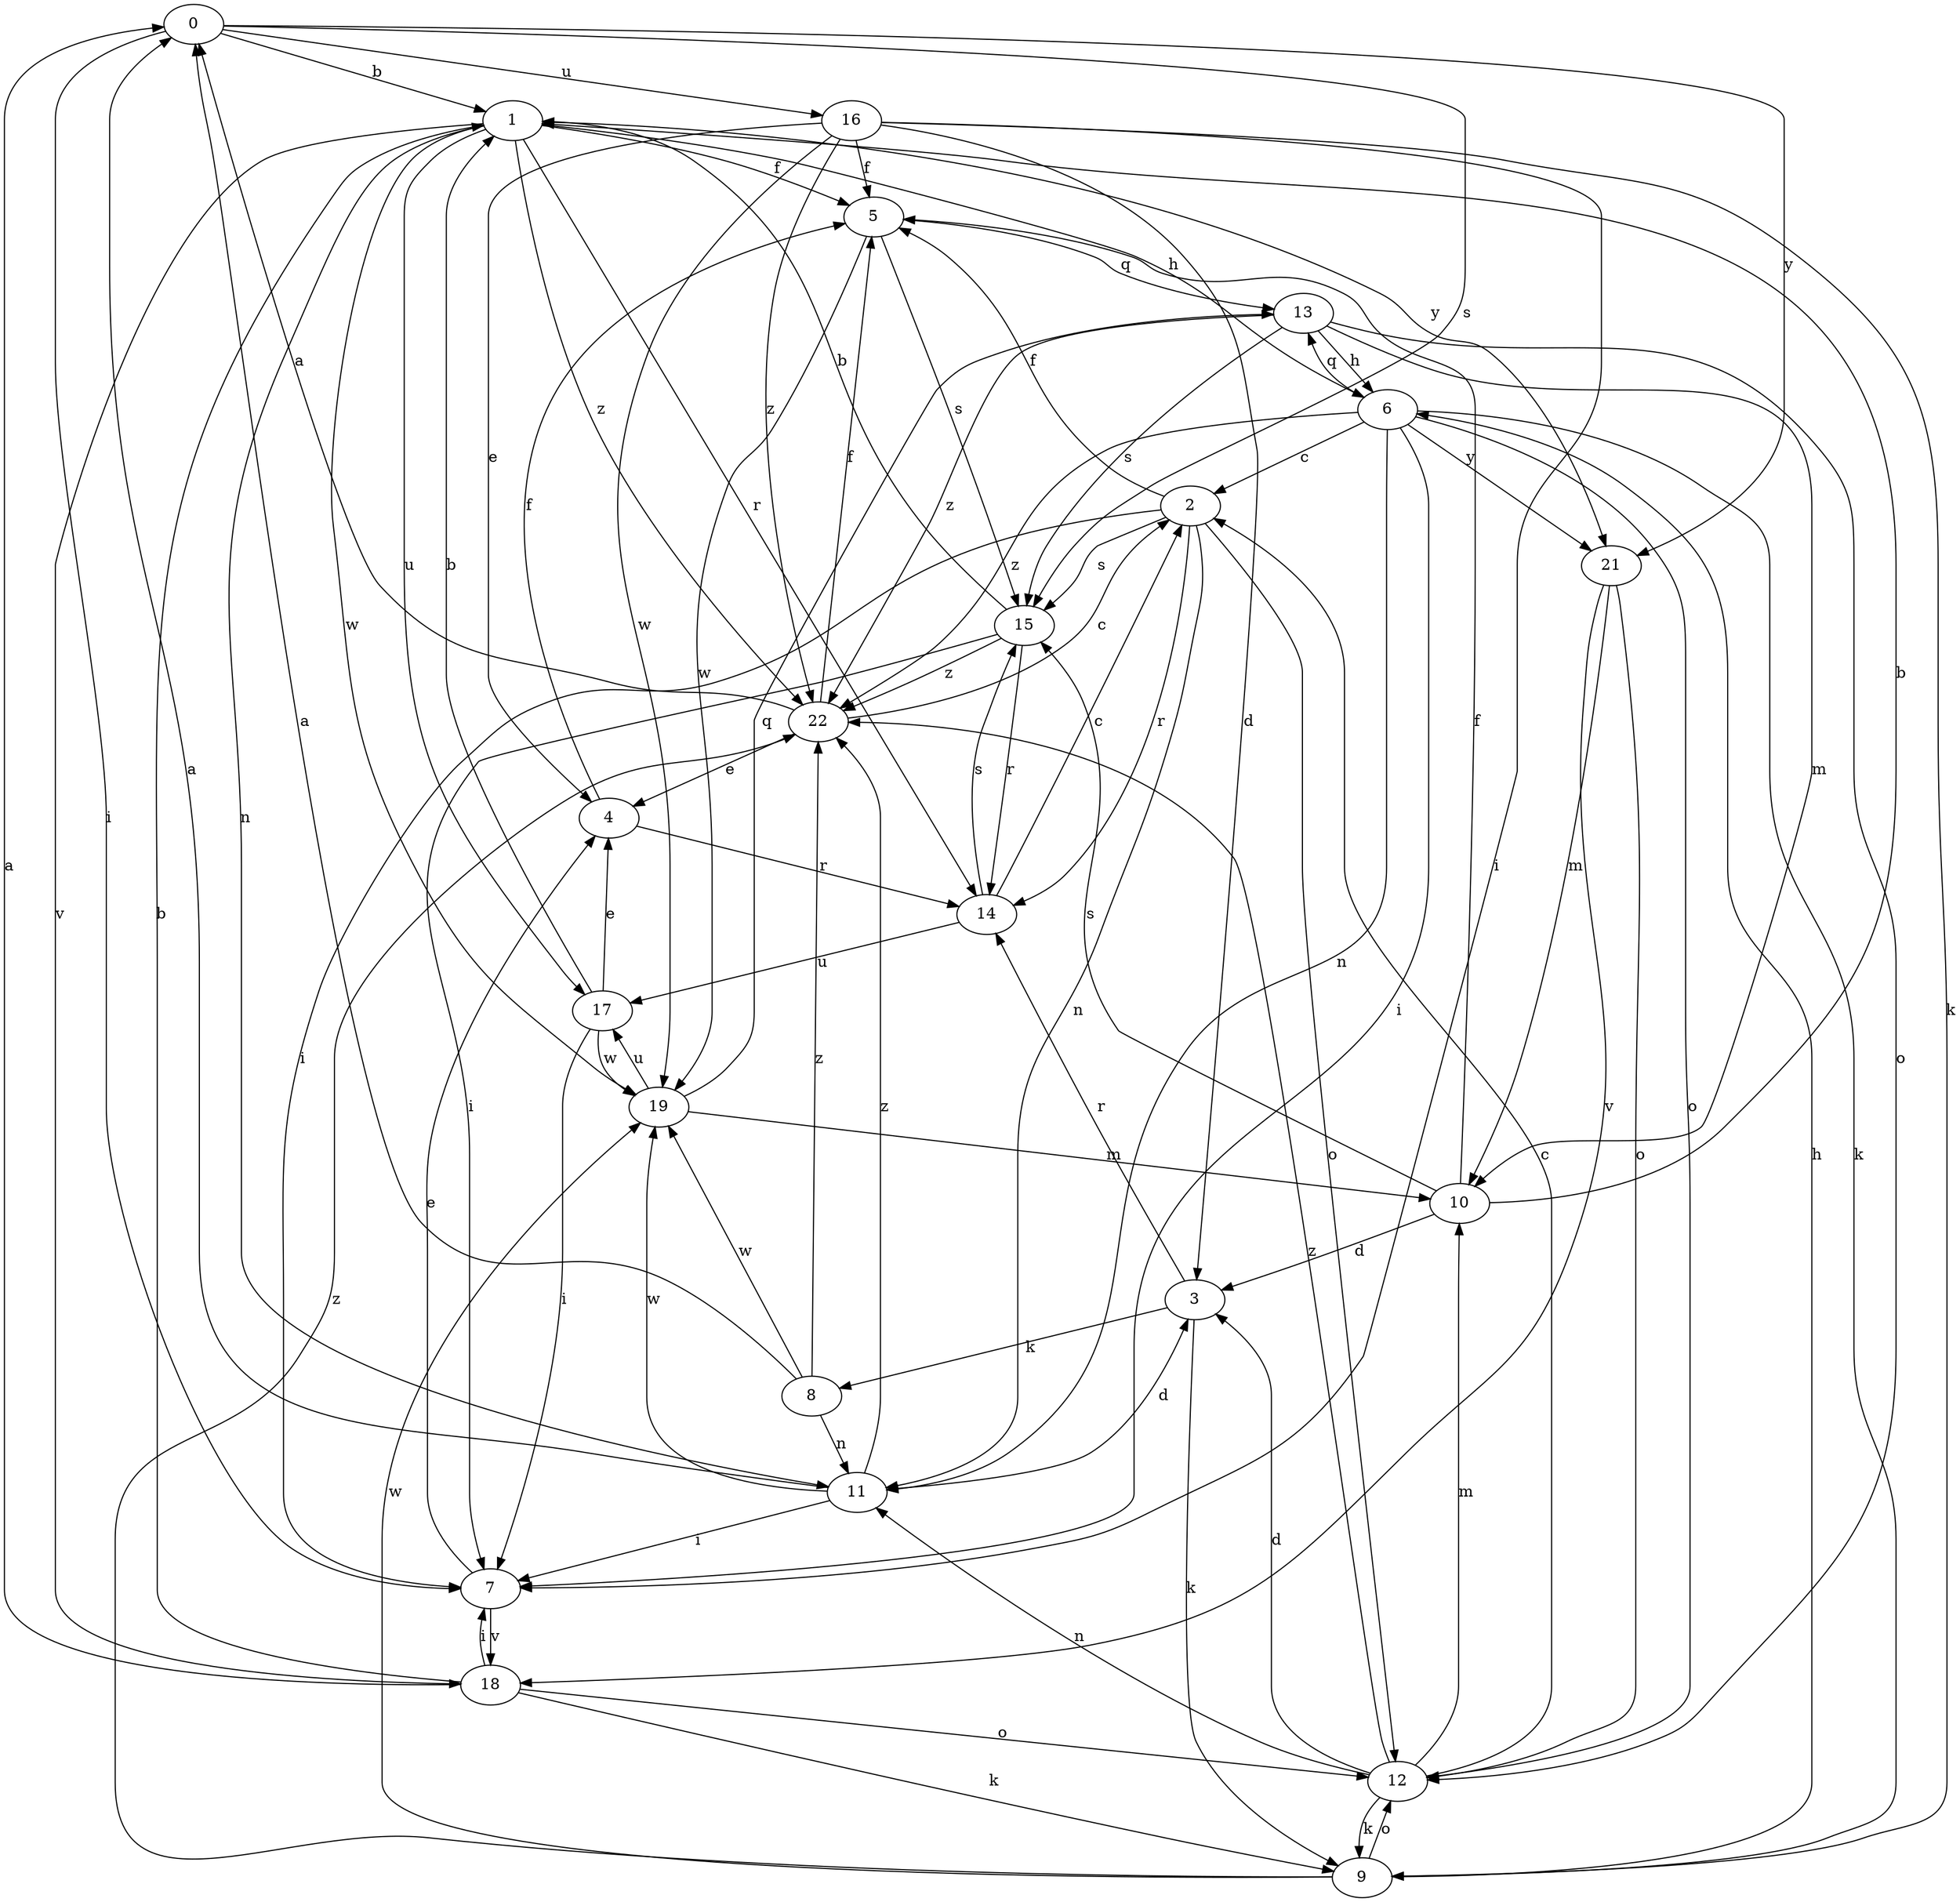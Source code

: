 strict digraph  {
0;
1;
2;
3;
4;
5;
6;
7;
8;
9;
10;
11;
12;
13;
14;
15;
16;
17;
18;
19;
21;
22;
0 -> 1  [label=b];
0 -> 7  [label=i];
0 -> 15  [label=s];
0 -> 16  [label=u];
0 -> 21  [label=y];
1 -> 5  [label=f];
1 -> 6  [label=h];
1 -> 11  [label=n];
1 -> 14  [label=r];
1 -> 17  [label=u];
1 -> 18  [label=v];
1 -> 19  [label=w];
1 -> 21  [label=y];
1 -> 22  [label=z];
2 -> 5  [label=f];
2 -> 7  [label=i];
2 -> 11  [label=n];
2 -> 12  [label=o];
2 -> 14  [label=r];
2 -> 15  [label=s];
3 -> 8  [label=k];
3 -> 9  [label=k];
3 -> 14  [label=r];
4 -> 5  [label=f];
4 -> 14  [label=r];
5 -> 13  [label=q];
5 -> 15  [label=s];
5 -> 19  [label=w];
6 -> 2  [label=c];
6 -> 7  [label=i];
6 -> 9  [label=k];
6 -> 11  [label=n];
6 -> 12  [label=o];
6 -> 13  [label=q];
6 -> 21  [label=y];
6 -> 22  [label=z];
7 -> 4  [label=e];
7 -> 18  [label=v];
8 -> 0  [label=a];
8 -> 11  [label=n];
8 -> 19  [label=w];
8 -> 22  [label=z];
9 -> 6  [label=h];
9 -> 12  [label=o];
9 -> 19  [label=w];
9 -> 22  [label=z];
10 -> 1  [label=b];
10 -> 3  [label=d];
10 -> 5  [label=f];
10 -> 15  [label=s];
11 -> 0  [label=a];
11 -> 3  [label=d];
11 -> 7  [label=i];
11 -> 19  [label=w];
11 -> 22  [label=z];
12 -> 2  [label=c];
12 -> 3  [label=d];
12 -> 9  [label=k];
12 -> 10  [label=m];
12 -> 11  [label=n];
12 -> 22  [label=z];
13 -> 6  [label=h];
13 -> 10  [label=m];
13 -> 12  [label=o];
13 -> 15  [label=s];
13 -> 22  [label=z];
14 -> 2  [label=c];
14 -> 15  [label=s];
14 -> 17  [label=u];
15 -> 1  [label=b];
15 -> 7  [label=i];
15 -> 14  [label=r];
15 -> 22  [label=z];
16 -> 3  [label=d];
16 -> 4  [label=e];
16 -> 5  [label=f];
16 -> 7  [label=i];
16 -> 9  [label=k];
16 -> 19  [label=w];
16 -> 22  [label=z];
17 -> 1  [label=b];
17 -> 4  [label=e];
17 -> 7  [label=i];
17 -> 19  [label=w];
18 -> 0  [label=a];
18 -> 1  [label=b];
18 -> 7  [label=i];
18 -> 9  [label=k];
18 -> 12  [label=o];
19 -> 10  [label=m];
19 -> 13  [label=q];
19 -> 17  [label=u];
21 -> 10  [label=m];
21 -> 12  [label=o];
21 -> 18  [label=v];
22 -> 0  [label=a];
22 -> 2  [label=c];
22 -> 4  [label=e];
22 -> 5  [label=f];
}
